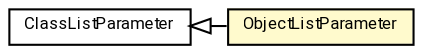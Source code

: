 #!/usr/local/bin/dot
#
# Class diagram 
# Generated by UMLGraph version R5_7_2-60-g0e99a6 (http://www.spinellis.gr/umlgraph/)
#

digraph G {
	graph [fontnames="svg"]
	edge [fontname="Roboto",fontsize=7,labelfontname="Roboto",labelfontsize=7,color="black"];
	node [fontname="Roboto",fontcolor="black",fontsize=8,shape=plaintext,margin=0,width=0,height=0];
	nodesep=0.15;
	ranksep=0.25;
	rankdir=LR;
	// de.lmu.ifi.dbs.elki.utilities.optionhandling.parameters.ObjectListParameter<C>
	c7636426 [label=<<table title="de.lmu.ifi.dbs.elki.utilities.optionhandling.parameters.ObjectListParameter" border="0" cellborder="1" cellspacing="0" cellpadding="2" bgcolor="lemonChiffon" href="ObjectListParameter.html" target="_parent">
		<tr><td><table border="0" cellspacing="0" cellpadding="1">
		<tr><td align="center" balign="center"> <font face="Roboto">ObjectListParameter</font> </td></tr>
		</table></td></tr>
		</table>>, URL="ObjectListParameter.html"];
	// de.lmu.ifi.dbs.elki.utilities.optionhandling.parameters.ClassListParameter<C>
	c7636431 [label=<<table title="de.lmu.ifi.dbs.elki.utilities.optionhandling.parameters.ClassListParameter" border="0" cellborder="1" cellspacing="0" cellpadding="2" href="ClassListParameter.html" target="_parent">
		<tr><td><table border="0" cellspacing="0" cellpadding="1">
		<tr><td align="center" balign="center"> <font face="Roboto">ClassListParameter</font> </td></tr>
		</table></td></tr>
		</table>>, URL="ClassListParameter.html"];
	// de.lmu.ifi.dbs.elki.utilities.optionhandling.parameters.ObjectListParameter<C> extends de.lmu.ifi.dbs.elki.utilities.optionhandling.parameters.ClassListParameter<C>
	c7636431 -> c7636426 [arrowtail=empty,dir=back,weight=10];
}

